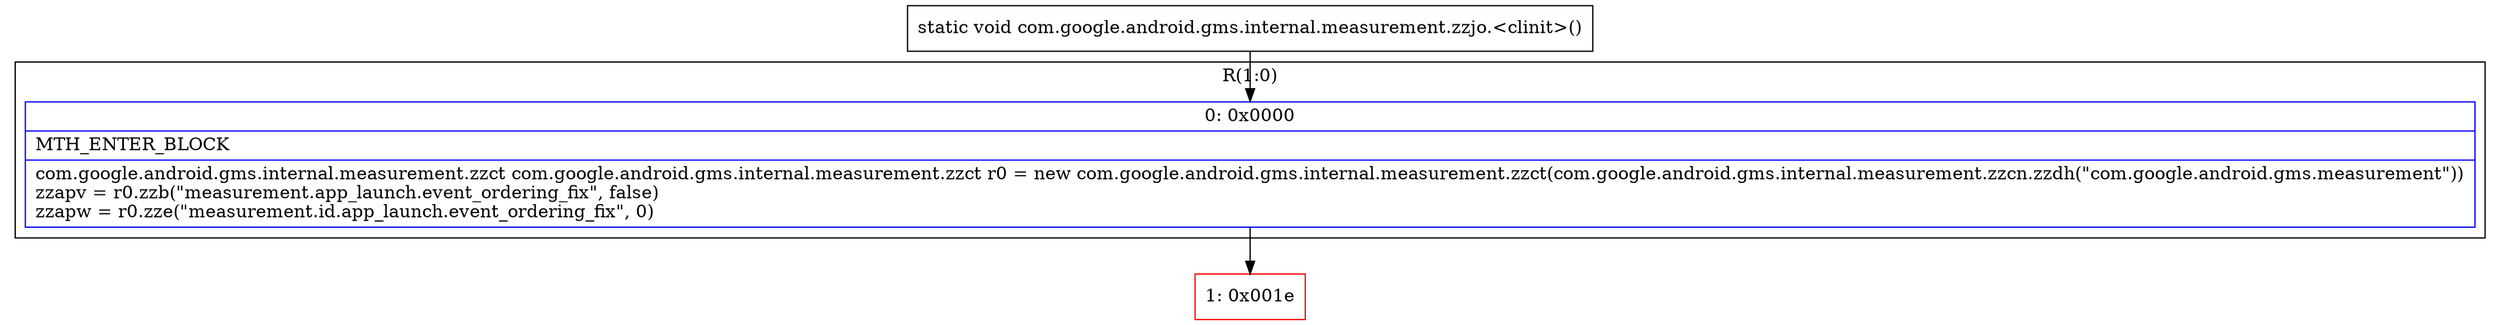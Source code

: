 digraph "CFG forcom.google.android.gms.internal.measurement.zzjo.\<clinit\>()V" {
subgraph cluster_Region_1800834457 {
label = "R(1:0)";
node [shape=record,color=blue];
Node_0 [shape=record,label="{0\:\ 0x0000|MTH_ENTER_BLOCK\l|com.google.android.gms.internal.measurement.zzct com.google.android.gms.internal.measurement.zzct r0 = new com.google.android.gms.internal.measurement.zzct(com.google.android.gms.internal.measurement.zzcn.zzdh(\"com.google.android.gms.measurement\"))\lzzapv = r0.zzb(\"measurement.app_launch.event_ordering_fix\", false)\lzzapw = r0.zze(\"measurement.id.app_launch.event_ordering_fix\", 0)\l}"];
}
Node_1 [shape=record,color=red,label="{1\:\ 0x001e}"];
MethodNode[shape=record,label="{static void com.google.android.gms.internal.measurement.zzjo.\<clinit\>() }"];
MethodNode -> Node_0;
Node_0 -> Node_1;
}

